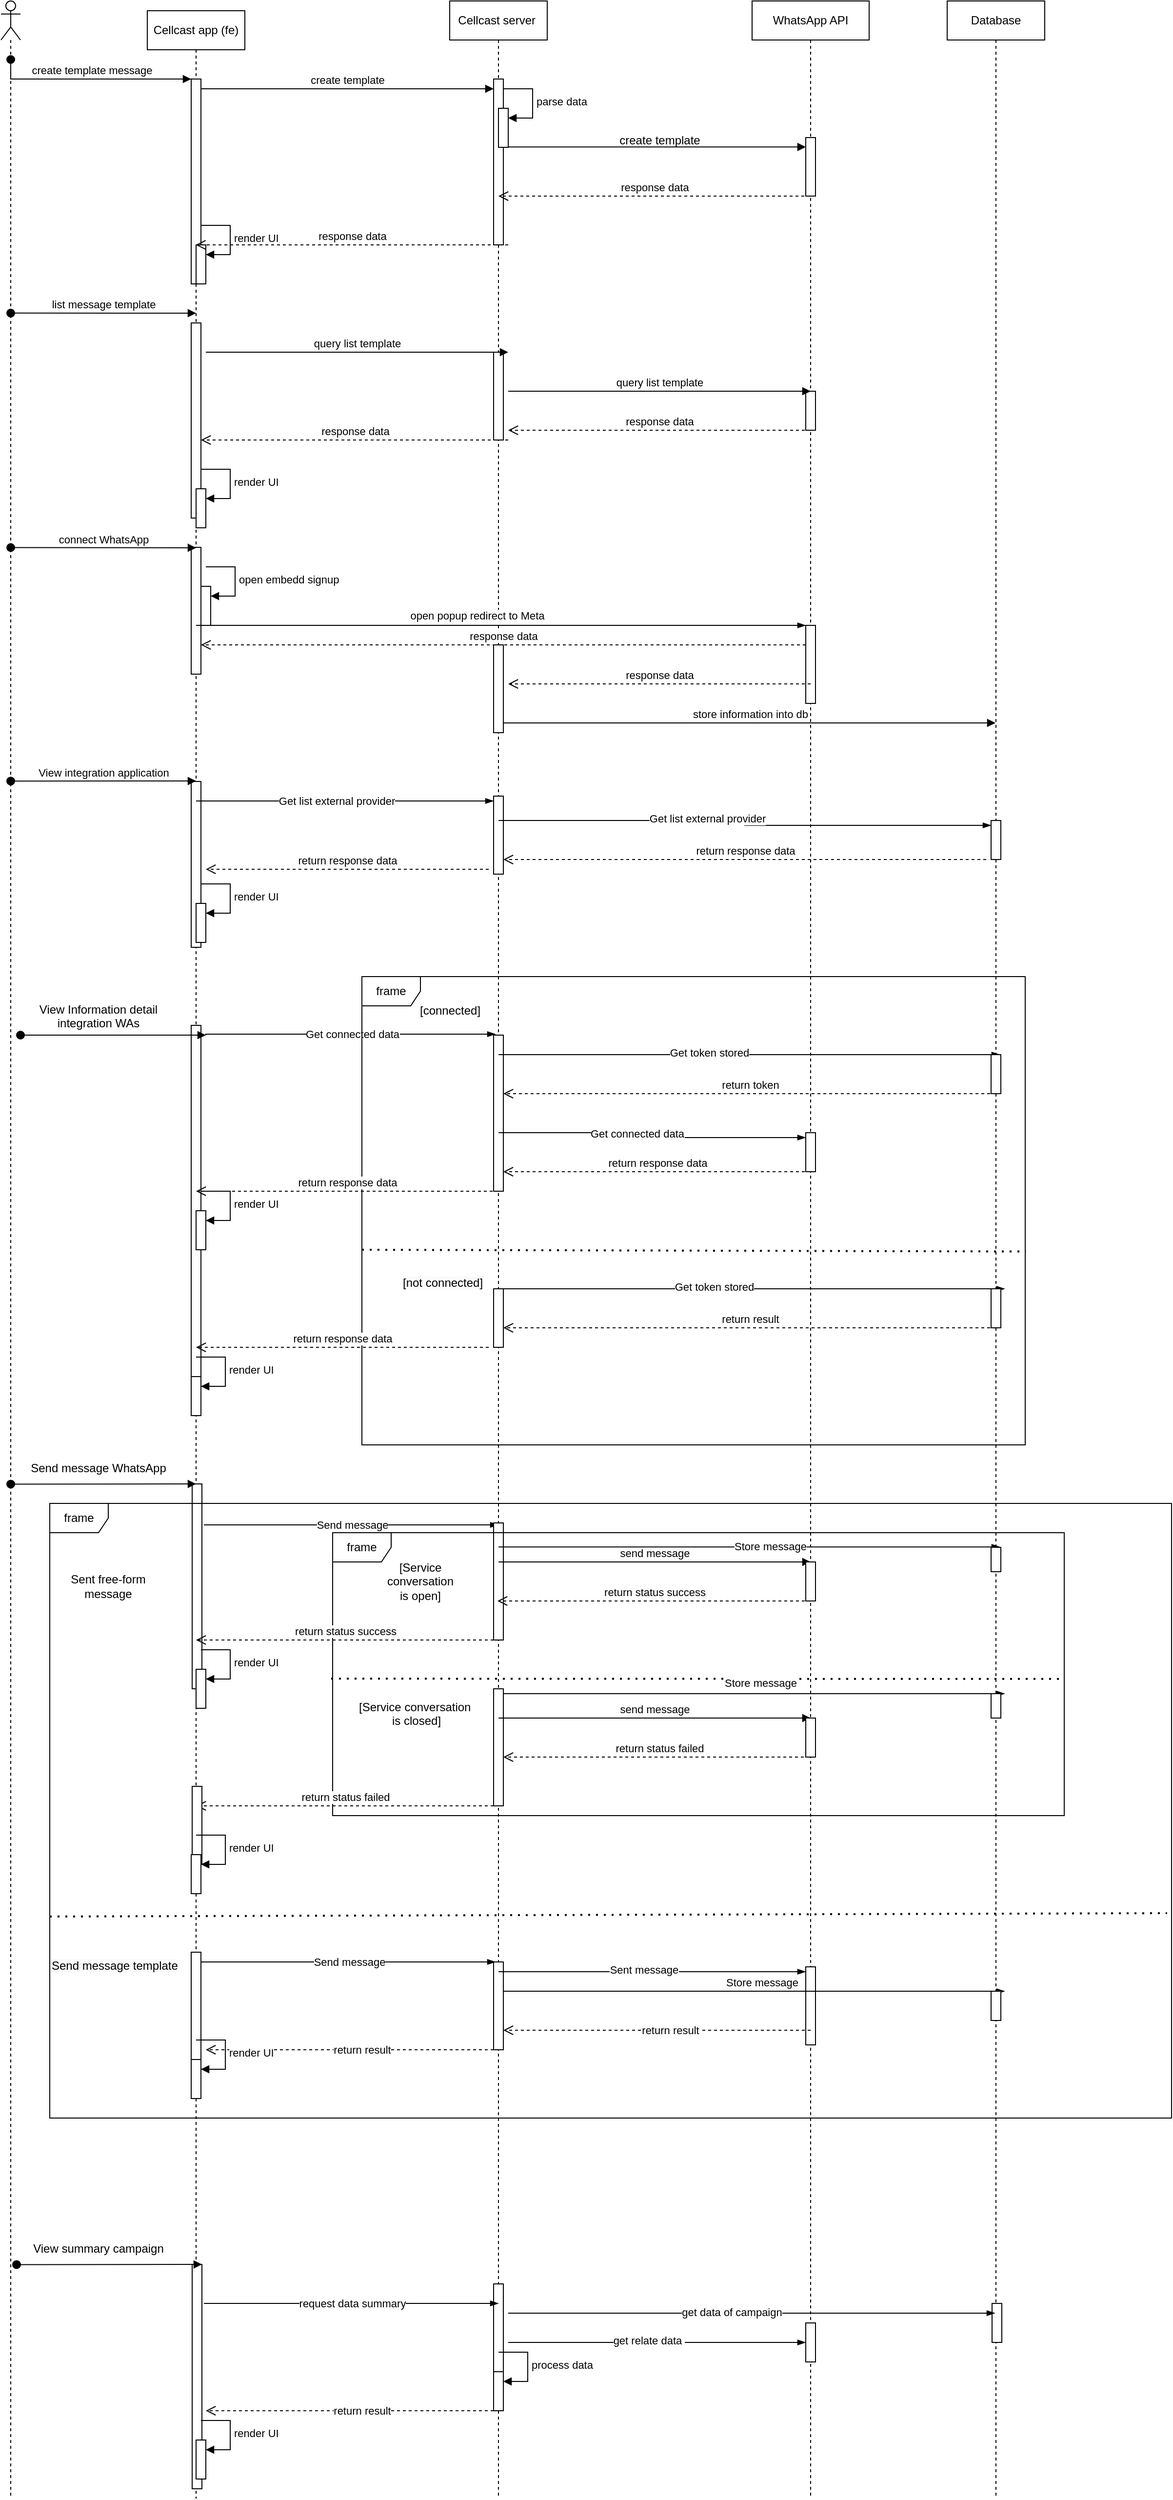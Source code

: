<mxfile version="26.1.1">
  <diagram name="Page-1" id="2YBvvXClWsGukQMizWep">
    <mxGraphModel dx="3457" dy="1433" grid="1" gridSize="10" guides="1" tooltips="1" connect="1" arrows="1" fold="1" page="1" pageScale="1" pageWidth="850" pageHeight="1100" math="0" shadow="0">
      <root>
        <mxCell id="0" />
        <mxCell id="1" parent="0" />
        <mxCell id="aM9ryv3xv72pqoxQDRHE-1" value="Cellcast app (fe)" style="shape=umlLifeline;whiteSpace=wrap;html=1;container=0;dropTarget=0;collapsible=0;recursiveResize=0;outlineConnect=0;portConstraint=eastwest;newEdgeStyle={&quot;curved&quot;:0,&quot;rounded&quot;:0};points=[[0,0,0,0,5],[0,1,0,0,-5],[1,0,0,0,5],[1,1,0,0,-5]];perimeter=rectanglePerimeter;targetShapes=umlLifeline;participant=label;" parent="1" vertex="1">
          <mxGeometry x="-100" y="50" width="100" height="2550" as="geometry" />
        </mxCell>
        <mxCell id="aM9ryv3xv72pqoxQDRHE-2" value="" style="html=1;points=[];perimeter=orthogonalPerimeter;outlineConnect=0;targetShapes=umlLifeline;portConstraint=eastwest;newEdgeStyle={&quot;edgeStyle&quot;:&quot;elbowEdgeStyle&quot;,&quot;elbow&quot;:&quot;vertical&quot;,&quot;curved&quot;:0,&quot;rounded&quot;:0};" parent="aM9ryv3xv72pqoxQDRHE-1" vertex="1">
          <mxGeometry x="45" y="70" width="10" height="210" as="geometry" />
        </mxCell>
        <mxCell id="-oHqo2pu-d8JH4vPHe19-22" value="" style="html=1;points=[[0,0,0,0,5],[0,1,0,0,-5],[1,0,0,0,5],[1,1,0,0,-5]];perimeter=orthogonalPerimeter;outlineConnect=0;targetShapes=umlLifeline;portConstraint=eastwest;newEdgeStyle={&quot;curved&quot;:0,&quot;rounded&quot;:0};" vertex="1" parent="aM9ryv3xv72pqoxQDRHE-1">
          <mxGeometry x="45" y="320" width="10" height="200" as="geometry" />
        </mxCell>
        <mxCell id="-oHqo2pu-d8JH4vPHe19-31" value="" style="html=1;points=[[0,0,0,0,5],[0,1,0,0,-5],[1,0,0,0,5],[1,1,0,0,-5]];perimeter=orthogonalPerimeter;outlineConnect=0;targetShapes=umlLifeline;portConstraint=eastwest;newEdgeStyle={&quot;curved&quot;:0,&quot;rounded&quot;:0};" vertex="1" parent="aM9ryv3xv72pqoxQDRHE-1">
          <mxGeometry x="50" y="490" width="10" height="40" as="geometry" />
        </mxCell>
        <mxCell id="-oHqo2pu-d8JH4vPHe19-32" value="render UI" style="html=1;align=left;spacingLeft=2;endArrow=block;rounded=0;edgeStyle=orthogonalEdgeStyle;curved=0;rounded=0;" edge="1" target="-oHqo2pu-d8JH4vPHe19-31" parent="aM9ryv3xv72pqoxQDRHE-1">
          <mxGeometry relative="1" as="geometry">
            <mxPoint x="55" y="470" as="sourcePoint" />
            <Array as="points">
              <mxPoint x="85" y="500" />
            </Array>
          </mxGeometry>
        </mxCell>
        <mxCell id="-oHqo2pu-d8JH4vPHe19-43" value="" style="html=1;points=[[0,0,0,0,5],[0,1,0,0,-5],[1,0,0,0,5],[1,1,0,0,-5]];perimeter=orthogonalPerimeter;outlineConnect=0;targetShapes=umlLifeline;portConstraint=eastwest;newEdgeStyle={&quot;curved&quot;:0,&quot;rounded&quot;:0};" vertex="1" parent="aM9ryv3xv72pqoxQDRHE-1">
          <mxGeometry x="45" y="550" width="10" height="130" as="geometry" />
        </mxCell>
        <mxCell id="-oHqo2pu-d8JH4vPHe19-44" value="" style="html=1;points=[[0,0,0,0,5],[0,1,0,0,-5],[1,0,0,0,5],[1,1,0,0,-5]];perimeter=orthogonalPerimeter;outlineConnect=0;targetShapes=umlLifeline;portConstraint=eastwest;newEdgeStyle={&quot;curved&quot;:0,&quot;rounded&quot;:0};" vertex="1" parent="aM9ryv3xv72pqoxQDRHE-1">
          <mxGeometry x="55" y="590" width="10" height="40" as="geometry" />
        </mxCell>
        <mxCell id="-oHqo2pu-d8JH4vPHe19-45" value="open embedd signup" style="html=1;align=left;spacingLeft=2;endArrow=block;rounded=0;edgeStyle=orthogonalEdgeStyle;curved=0;rounded=0;" edge="1" target="-oHqo2pu-d8JH4vPHe19-44" parent="aM9ryv3xv72pqoxQDRHE-1">
          <mxGeometry relative="1" as="geometry">
            <mxPoint x="60" y="570" as="sourcePoint" />
            <Array as="points">
              <mxPoint x="90" y="600" />
            </Array>
          </mxGeometry>
        </mxCell>
        <mxCell id="-oHqo2pu-d8JH4vPHe19-68" value="" style="html=1;points=[[0,0,0,0,5],[0,1,0,0,-5],[1,0,0,0,5],[1,1,0,0,-5]];perimeter=orthogonalPerimeter;outlineConnect=0;targetShapes=umlLifeline;portConstraint=eastwest;newEdgeStyle={&quot;curved&quot;:0,&quot;rounded&quot;:0};" vertex="1" parent="aM9ryv3xv72pqoxQDRHE-1">
          <mxGeometry x="50" y="240" width="10" height="40" as="geometry" />
        </mxCell>
        <mxCell id="-oHqo2pu-d8JH4vPHe19-69" value="render UI" style="html=1;align=left;spacingLeft=2;endArrow=block;rounded=0;edgeStyle=orthogonalEdgeStyle;curved=0;rounded=0;" edge="1" target="-oHqo2pu-d8JH4vPHe19-68" parent="aM9ryv3xv72pqoxQDRHE-1">
          <mxGeometry relative="1" as="geometry">
            <mxPoint x="55" y="220" as="sourcePoint" />
            <Array as="points">
              <mxPoint x="85" y="250" />
            </Array>
          </mxGeometry>
        </mxCell>
        <mxCell id="-oHqo2pu-d8JH4vPHe19-72" value="" style="html=1;points=[[0,0,0,0,5],[0,1,0,0,-5],[1,0,0,0,5],[1,1,0,0,-5]];perimeter=orthogonalPerimeter;outlineConnect=0;targetShapes=umlLifeline;portConstraint=eastwest;newEdgeStyle={&quot;curved&quot;:0,&quot;rounded&quot;:0};" vertex="1" parent="aM9ryv3xv72pqoxQDRHE-1">
          <mxGeometry x="45" y="790" width="10" height="170" as="geometry" />
        </mxCell>
        <mxCell id="-oHqo2pu-d8JH4vPHe19-81" value="" style="html=1;points=[[0,0,0,0,5],[0,1,0,0,-5],[1,0,0,0,5],[1,1,0,0,-5]];perimeter=orthogonalPerimeter;outlineConnect=0;targetShapes=umlLifeline;portConstraint=eastwest;newEdgeStyle={&quot;curved&quot;:0,&quot;rounded&quot;:0};" vertex="1" parent="aM9ryv3xv72pqoxQDRHE-1">
          <mxGeometry x="50" y="915" width="10" height="40" as="geometry" />
        </mxCell>
        <mxCell id="-oHqo2pu-d8JH4vPHe19-82" value="render UI" style="html=1;align=left;spacingLeft=2;endArrow=block;rounded=0;edgeStyle=orthogonalEdgeStyle;curved=0;rounded=0;" edge="1" target="-oHqo2pu-d8JH4vPHe19-81" parent="aM9ryv3xv72pqoxQDRHE-1">
          <mxGeometry relative="1" as="geometry">
            <mxPoint x="55" y="895" as="sourcePoint" />
            <Array as="points">
              <mxPoint x="85" y="925" />
            </Array>
          </mxGeometry>
        </mxCell>
        <mxCell id="-oHqo2pu-d8JH4vPHe19-85" value="" style="html=1;points=[[0,0,0,0,5],[0,1,0,0,-5],[1,0,0,0,5],[1,1,0,0,-5]];perimeter=orthogonalPerimeter;outlineConnect=0;targetShapes=umlLifeline;portConstraint=eastwest;newEdgeStyle={&quot;curved&quot;:0,&quot;rounded&quot;:0};" vertex="1" parent="aM9ryv3xv72pqoxQDRHE-1">
          <mxGeometry x="45" y="1040" width="10" height="390" as="geometry" />
        </mxCell>
        <mxCell id="-oHqo2pu-d8JH4vPHe19-117" value="" style="html=1;points=[[0,0,0,0,5],[0,1,0,0,-5],[1,0,0,0,5],[1,1,0,0,-5]];perimeter=orthogonalPerimeter;outlineConnect=0;targetShapes=umlLifeline;portConstraint=eastwest;newEdgeStyle={&quot;curved&quot;:0,&quot;rounded&quot;:0};" vertex="1" parent="aM9ryv3xv72pqoxQDRHE-1">
          <mxGeometry x="45" y="1400" width="10" height="40" as="geometry" />
        </mxCell>
        <mxCell id="-oHqo2pu-d8JH4vPHe19-118" value="render UI" style="html=1;align=left;spacingLeft=2;endArrow=block;rounded=0;edgeStyle=orthogonalEdgeStyle;curved=0;rounded=0;" edge="1" target="-oHqo2pu-d8JH4vPHe19-117" parent="aM9ryv3xv72pqoxQDRHE-1">
          <mxGeometry relative="1" as="geometry">
            <mxPoint x="50" y="1380" as="sourcePoint" />
            <Array as="points">
              <mxPoint x="80" y="1410" />
            </Array>
          </mxGeometry>
        </mxCell>
        <mxCell id="-oHqo2pu-d8JH4vPHe19-122" value="" style="html=1;points=[[0,0,0,0,5],[0,1,0,0,-5],[1,0,0,0,5],[1,1,0,0,-5]];perimeter=orthogonalPerimeter;outlineConnect=0;targetShapes=umlLifeline;portConstraint=eastwest;newEdgeStyle={&quot;curved&quot;:0,&quot;rounded&quot;:0};" vertex="1" parent="aM9ryv3xv72pqoxQDRHE-1">
          <mxGeometry x="46" y="1510" width="10" height="210" as="geometry" />
        </mxCell>
        <mxCell id="-oHqo2pu-d8JH4vPHe19-331" value="" style="html=1;points=[[0,0,0,0,5],[0,1,0,0,-5],[1,0,0,0,5],[1,1,0,0,-5]];perimeter=orthogonalPerimeter;outlineConnect=0;targetShapes=umlLifeline;portConstraint=eastwest;newEdgeStyle={&quot;curved&quot;:0,&quot;rounded&quot;:0};" vertex="1" parent="aM9ryv3xv72pqoxQDRHE-1">
          <mxGeometry x="46" y="2310" width="10" height="230" as="geometry" />
        </mxCell>
        <mxCell id="-oHqo2pu-d8JH4vPHe19-349" value="" style="html=1;points=[[0,0,0,0,5],[0,1,0,0,-5],[1,0,0,0,5],[1,1,0,0,-5]];perimeter=orthogonalPerimeter;outlineConnect=0;targetShapes=umlLifeline;portConstraint=eastwest;newEdgeStyle={&quot;curved&quot;:0,&quot;rounded&quot;:0};" vertex="1" parent="aM9ryv3xv72pqoxQDRHE-1">
          <mxGeometry x="50" y="2490" width="10" height="40" as="geometry" />
        </mxCell>
        <mxCell id="-oHqo2pu-d8JH4vPHe19-350" value="render UI" style="html=1;align=left;spacingLeft=2;endArrow=block;rounded=0;edgeStyle=orthogonalEdgeStyle;curved=0;rounded=0;" edge="1" target="-oHqo2pu-d8JH4vPHe19-349" parent="aM9ryv3xv72pqoxQDRHE-1">
          <mxGeometry relative="1" as="geometry">
            <mxPoint x="55" y="2470" as="sourcePoint" />
            <Array as="points">
              <mxPoint x="85" y="2500" />
            </Array>
          </mxGeometry>
        </mxCell>
        <mxCell id="aM9ryv3xv72pqoxQDRHE-5" value="Cellcast server&amp;nbsp;" style="shape=umlLifeline;perimeter=lifelinePerimeter;whiteSpace=wrap;html=1;container=0;dropTarget=0;collapsible=0;recursiveResize=0;outlineConnect=0;portConstraint=eastwest;newEdgeStyle={&quot;edgeStyle&quot;:&quot;elbowEdgeStyle&quot;,&quot;elbow&quot;:&quot;vertical&quot;,&quot;curved&quot;:0,&quot;rounded&quot;:0};" parent="1" vertex="1">
          <mxGeometry x="210" y="40" width="100" height="2560" as="geometry" />
        </mxCell>
        <mxCell id="aM9ryv3xv72pqoxQDRHE-6" value="" style="html=1;points=[];perimeter=orthogonalPerimeter;outlineConnect=0;targetShapes=umlLifeline;portConstraint=eastwest;newEdgeStyle={&quot;edgeStyle&quot;:&quot;elbowEdgeStyle&quot;,&quot;elbow&quot;:&quot;vertical&quot;,&quot;curved&quot;:0,&quot;rounded&quot;:0};" parent="aM9ryv3xv72pqoxQDRHE-5" vertex="1">
          <mxGeometry x="45" y="80" width="10" height="170" as="geometry" />
        </mxCell>
        <mxCell id="-oHqo2pu-d8JH4vPHe19-3" value="" style="html=1;points=[[0,0,0,0,5],[0,1,0,0,-5],[1,0,0,0,5],[1,1,0,0,-5]];perimeter=orthogonalPerimeter;outlineConnect=0;targetShapes=umlLifeline;portConstraint=eastwest;newEdgeStyle={&quot;curved&quot;:0,&quot;rounded&quot;:0};" vertex="1" parent="aM9ryv3xv72pqoxQDRHE-5">
          <mxGeometry x="50" y="110" width="10" height="40" as="geometry" />
        </mxCell>
        <mxCell id="-oHqo2pu-d8JH4vPHe19-4" value="parse data" style="html=1;align=left;spacingLeft=2;endArrow=block;rounded=0;edgeStyle=orthogonalEdgeStyle;curved=0;rounded=0;" edge="1" target="-oHqo2pu-d8JH4vPHe19-3" parent="aM9ryv3xv72pqoxQDRHE-5">
          <mxGeometry relative="1" as="geometry">
            <mxPoint x="55" y="90" as="sourcePoint" />
            <Array as="points">
              <mxPoint x="85" y="120" />
            </Array>
          </mxGeometry>
        </mxCell>
        <mxCell id="-oHqo2pu-d8JH4vPHe19-24" value="" style="html=1;points=[[0,0,0,0,5],[0,1,0,0,-5],[1,0,0,0,5],[1,1,0,0,-5]];perimeter=orthogonalPerimeter;outlineConnect=0;targetShapes=umlLifeline;portConstraint=eastwest;newEdgeStyle={&quot;curved&quot;:0,&quot;rounded&quot;:0};" vertex="1" parent="aM9ryv3xv72pqoxQDRHE-5">
          <mxGeometry x="45" y="360" width="10" height="90" as="geometry" />
        </mxCell>
        <mxCell id="-oHqo2pu-d8JH4vPHe19-49" value="" style="html=1;points=[[0,0,0,0,5],[0,1,0,0,-5],[1,0,0,0,5],[1,1,0,0,-5]];perimeter=orthogonalPerimeter;outlineConnect=0;targetShapes=umlLifeline;portConstraint=eastwest;newEdgeStyle={&quot;curved&quot;:0,&quot;rounded&quot;:0};" vertex="1" parent="aM9ryv3xv72pqoxQDRHE-5">
          <mxGeometry x="45" y="660" width="10" height="90" as="geometry" />
        </mxCell>
        <mxCell id="-oHqo2pu-d8JH4vPHe19-73" value="" style="html=1;points=[[0,0,0,0,5],[0,1,0,0,-5],[1,0,0,0,5],[1,1,0,0,-5]];perimeter=orthogonalPerimeter;outlineConnect=0;targetShapes=umlLifeline;portConstraint=eastwest;newEdgeStyle={&quot;curved&quot;:0,&quot;rounded&quot;:0};" vertex="1" parent="aM9ryv3xv72pqoxQDRHE-5">
          <mxGeometry x="45" y="815" width="10" height="80" as="geometry" />
        </mxCell>
        <mxCell id="-oHqo2pu-d8JH4vPHe19-87" value="" style="html=1;points=[[0,0,0,0,5],[0,1,0,0,-5],[1,0,0,0,5],[1,1,0,0,-5]];perimeter=orthogonalPerimeter;outlineConnect=0;targetShapes=umlLifeline;portConstraint=eastwest;newEdgeStyle={&quot;curved&quot;:0,&quot;rounded&quot;:0};" vertex="1" parent="aM9ryv3xv72pqoxQDRHE-5">
          <mxGeometry x="45" y="1060" width="10" height="160" as="geometry" />
        </mxCell>
        <mxCell id="-oHqo2pu-d8JH4vPHe19-333" value="" style="html=1;points=[[0,0,0,0,5],[0,1,0,0,-5],[1,0,0,0,5],[1,1,0,0,-5]];perimeter=orthogonalPerimeter;outlineConnect=0;targetShapes=umlLifeline;portConstraint=eastwest;newEdgeStyle={&quot;curved&quot;:0,&quot;rounded&quot;:0};" vertex="1" parent="aM9ryv3xv72pqoxQDRHE-5">
          <mxGeometry x="45" y="2340" width="10" height="120" as="geometry" />
        </mxCell>
        <mxCell id="-oHqo2pu-d8JH4vPHe19-344" value="" style="html=1;points=[[0,0,0,0,5],[0,1,0,0,-5],[1,0,0,0,5],[1,1,0,0,-5]];perimeter=orthogonalPerimeter;outlineConnect=0;targetShapes=umlLifeline;portConstraint=eastwest;newEdgeStyle={&quot;curved&quot;:0,&quot;rounded&quot;:0};" vertex="1" parent="aM9ryv3xv72pqoxQDRHE-5">
          <mxGeometry x="45" y="2430" width="10" height="40" as="geometry" />
        </mxCell>
        <mxCell id="-oHqo2pu-d8JH4vPHe19-345" value="process data" style="html=1;align=left;spacingLeft=2;endArrow=block;rounded=0;edgeStyle=orthogonalEdgeStyle;curved=0;rounded=0;" edge="1" target="-oHqo2pu-d8JH4vPHe19-344" parent="aM9ryv3xv72pqoxQDRHE-5">
          <mxGeometry relative="1" as="geometry">
            <mxPoint x="50" y="2410" as="sourcePoint" />
            <Array as="points">
              <mxPoint x="80" y="2440" />
            </Array>
          </mxGeometry>
        </mxCell>
        <mxCell id="aM9ryv3xv72pqoxQDRHE-7" value="create template" style="html=1;verticalAlign=bottom;endArrow=block;edgeStyle=elbowEdgeStyle;elbow=vertical;curved=0;rounded=0;" parent="1" source="aM9ryv3xv72pqoxQDRHE-2" target="aM9ryv3xv72pqoxQDRHE-6" edge="1">
          <mxGeometry relative="1" as="geometry">
            <mxPoint x="195" y="130" as="sourcePoint" />
            <Array as="points">
              <mxPoint x="210" y="130" />
              <mxPoint x="180" y="120" />
            </Array>
          </mxGeometry>
        </mxCell>
        <mxCell id="aM9ryv3xv72pqoxQDRHE-3" value="create template message" style="html=1;verticalAlign=bottom;startArrow=oval;endArrow=block;startSize=8;edgeStyle=elbowEdgeStyle;elbow=vertical;curved=0;rounded=0;exitX=1;exitY=1;exitDx=0;exitDy=0;exitPerimeter=0;" parent="1" target="aM9ryv3xv72pqoxQDRHE-2" edge="1">
          <mxGeometry relative="1" as="geometry">
            <mxPoint x="-240" y="100" as="sourcePoint" />
            <mxPoint x="-90" y="100.2" as="targetPoint" />
            <Array as="points">
              <mxPoint x="-180" y="120" />
            </Array>
          </mxGeometry>
        </mxCell>
        <mxCell id="-oHqo2pu-d8JH4vPHe19-5" value="" style="html=1;verticalAlign=bottom;endArrow=block;edgeStyle=elbowEdgeStyle;elbow=vertical;curved=0;rounded=0;" edge="1" parent="1" target="-oHqo2pu-d8JH4vPHe19-7">
          <mxGeometry x="-0.001" relative="1" as="geometry">
            <mxPoint x="270" y="189.66" as="sourcePoint" />
            <Array as="points">
              <mxPoint x="495" y="189.66" />
            </Array>
            <mxPoint x="580" y="189.66" as="targetPoint" />
            <mxPoint as="offset" />
          </mxGeometry>
        </mxCell>
        <mxCell id="-oHqo2pu-d8JH4vPHe19-6" value="WhatsApp API" style="shape=umlLifeline;perimeter=lifelinePerimeter;whiteSpace=wrap;html=1;container=0;dropTarget=0;collapsible=0;recursiveResize=0;outlineConnect=0;portConstraint=eastwest;newEdgeStyle={&quot;edgeStyle&quot;:&quot;elbowEdgeStyle&quot;,&quot;elbow&quot;:&quot;vertical&quot;,&quot;curved&quot;:0,&quot;rounded&quot;:0};" vertex="1" parent="1">
          <mxGeometry x="520" y="40" width="120" height="2560" as="geometry" />
        </mxCell>
        <mxCell id="-oHqo2pu-d8JH4vPHe19-7" value="" style="html=1;points=[];perimeter=orthogonalPerimeter;outlineConnect=0;targetShapes=umlLifeline;portConstraint=eastwest;newEdgeStyle={&quot;edgeStyle&quot;:&quot;elbowEdgeStyle&quot;,&quot;elbow&quot;:&quot;vertical&quot;,&quot;curved&quot;:0,&quot;rounded&quot;:0};" vertex="1" parent="-oHqo2pu-d8JH4vPHe19-6">
          <mxGeometry x="55" y="140" width="10" height="60" as="geometry" />
        </mxCell>
        <mxCell id="-oHqo2pu-d8JH4vPHe19-26" value="" style="html=1;points=[];perimeter=orthogonalPerimeter;outlineConnect=0;targetShapes=umlLifeline;portConstraint=eastwest;newEdgeStyle={&quot;edgeStyle&quot;:&quot;elbowEdgeStyle&quot;,&quot;elbow&quot;:&quot;vertical&quot;,&quot;curved&quot;:0,&quot;rounded&quot;:0};" vertex="1" parent="-oHqo2pu-d8JH4vPHe19-6">
          <mxGeometry x="55" y="400" width="10" height="40" as="geometry" />
        </mxCell>
        <mxCell id="-oHqo2pu-d8JH4vPHe19-47" value="" style="html=1;points=[[0,0,0,0,5],[0,1,0,0,-5],[1,0,0,0,5],[1,1,0,0,-5]];perimeter=orthogonalPerimeter;outlineConnect=0;targetShapes=umlLifeline;portConstraint=eastwest;newEdgeStyle={&quot;curved&quot;:0,&quot;rounded&quot;:0};" vertex="1" parent="-oHqo2pu-d8JH4vPHe19-6">
          <mxGeometry x="55" y="640" width="10" height="80" as="geometry" />
        </mxCell>
        <mxCell id="-oHqo2pu-d8JH4vPHe19-338" value="" style="html=1;points=[[0,0,0,0,5],[0,1,0,0,-5],[1,0,0,0,5],[1,1,0,0,-5]];perimeter=orthogonalPerimeter;outlineConnect=0;targetShapes=umlLifeline;portConstraint=eastwest;newEdgeStyle={&quot;curved&quot;:0,&quot;rounded&quot;:0};" vertex="1" parent="-oHqo2pu-d8JH4vPHe19-6">
          <mxGeometry x="55" y="2380" width="10" height="40" as="geometry" />
        </mxCell>
        <mxCell id="-oHqo2pu-d8JH4vPHe19-16" value="response data" style="html=1;verticalAlign=bottom;endArrow=open;dashed=1;endSize=8;edgeStyle=elbowEdgeStyle;elbow=vertical;curved=0;rounded=0;" edge="1" parent="1" source="-oHqo2pu-d8JH4vPHe19-6" target="aM9ryv3xv72pqoxQDRHE-5">
          <mxGeometry relative="1" as="geometry">
            <mxPoint x="340" y="240" as="targetPoint" />
            <Array as="points">
              <mxPoint x="495" y="240" />
            </Array>
            <mxPoint x="560" y="240" as="sourcePoint" />
          </mxGeometry>
        </mxCell>
        <mxCell id="-oHqo2pu-d8JH4vPHe19-17" value="create template" style="text;html=1;align=center;verticalAlign=middle;resizable=0;points=[];autosize=1;strokeColor=none;fillColor=none;" vertex="1" parent="1">
          <mxGeometry x="370" y="168" width="110" height="30" as="geometry" />
        </mxCell>
        <mxCell id="-oHqo2pu-d8JH4vPHe19-18" value="response data" style="html=1;verticalAlign=bottom;endArrow=open;dashed=1;endSize=8;edgeStyle=elbowEdgeStyle;elbow=vertical;curved=0;rounded=0;" edge="1" parent="1">
          <mxGeometry x="-0.001" relative="1" as="geometry">
            <mxPoint x="-50.333" y="290.0" as="targetPoint" />
            <Array as="points">
              <mxPoint x="205" y="290" />
            </Array>
            <mxPoint x="270" y="290" as="sourcePoint" />
            <mxPoint as="offset" />
          </mxGeometry>
        </mxCell>
        <mxCell id="-oHqo2pu-d8JH4vPHe19-19" value="" style="shape=umlLifeline;perimeter=lifelinePerimeter;whiteSpace=wrap;html=1;container=1;dropTarget=0;collapsible=0;recursiveResize=0;outlineConnect=0;portConstraint=eastwest;newEdgeStyle={&quot;curved&quot;:0,&quot;rounded&quot;:0};participant=umlActor;" vertex="1" parent="1">
          <mxGeometry x="-250" y="40" width="20" height="2560" as="geometry" />
        </mxCell>
        <mxCell id="-oHqo2pu-d8JH4vPHe19-21" value="list message template" style="html=1;verticalAlign=bottom;startArrow=oval;endArrow=block;startSize=8;edgeStyle=elbowEdgeStyle;elbow=vertical;curved=0;rounded=0;exitX=1;exitY=1;exitDx=0;exitDy=0;exitPerimeter=0;" edge="1" parent="1">
          <mxGeometry x="-0.003" relative="1" as="geometry">
            <mxPoint x="-240" y="359.92" as="sourcePoint" />
            <mxPoint x="-50" y="359.92" as="targetPoint" />
            <mxPoint as="offset" />
          </mxGeometry>
        </mxCell>
        <mxCell id="-oHqo2pu-d8JH4vPHe19-23" value="query list template" style="html=1;verticalAlign=bottom;endArrow=block;edgeStyle=elbowEdgeStyle;elbow=vertical;curved=0;rounded=0;" edge="1" parent="1">
          <mxGeometry relative="1" as="geometry">
            <mxPoint x="-40" y="400" as="sourcePoint" />
            <Array as="points">
              <mxPoint x="185" y="400" />
            </Array>
            <mxPoint x="270" y="400" as="targetPoint" />
          </mxGeometry>
        </mxCell>
        <mxCell id="-oHqo2pu-d8JH4vPHe19-27" value="response data" style="html=1;verticalAlign=bottom;endArrow=open;dashed=1;endSize=8;edgeStyle=elbowEdgeStyle;elbow=vertical;curved=0;rounded=0;" edge="1" parent="1">
          <mxGeometry relative="1" as="geometry">
            <mxPoint x="270" y="480" as="targetPoint" />
            <Array as="points">
              <mxPoint x="495" y="480" />
            </Array>
            <mxPoint x="580" y="480" as="sourcePoint" />
          </mxGeometry>
        </mxCell>
        <mxCell id="-oHqo2pu-d8JH4vPHe19-29" value="response data" style="html=1;verticalAlign=bottom;endArrow=open;dashed=1;endSize=8;edgeStyle=elbowEdgeStyle;elbow=vertical;curved=0;rounded=0;" edge="1" parent="1" target="-oHqo2pu-d8JH4vPHe19-22">
          <mxGeometry relative="1" as="geometry">
            <mxPoint x="-40" y="490" as="targetPoint" />
            <Array as="points">
              <mxPoint x="185" y="490" />
            </Array>
            <mxPoint x="270" y="490" as="sourcePoint" />
          </mxGeometry>
        </mxCell>
        <mxCell id="-oHqo2pu-d8JH4vPHe19-41" value="query list template" style="html=1;verticalAlign=bottom;endArrow=block;edgeStyle=elbowEdgeStyle;elbow=vertical;curved=0;rounded=0;" edge="1" parent="1">
          <mxGeometry relative="1" as="geometry">
            <mxPoint x="270" y="440" as="sourcePoint" />
            <Array as="points">
              <mxPoint x="495" y="440" />
            </Array>
            <mxPoint x="580" y="440" as="targetPoint" />
          </mxGeometry>
        </mxCell>
        <mxCell id="-oHqo2pu-d8JH4vPHe19-42" value="connect WhatsApp" style="html=1;verticalAlign=bottom;startArrow=oval;endArrow=block;startSize=8;edgeStyle=elbowEdgeStyle;elbow=vertical;curved=0;rounded=0;exitX=1;exitY=1;exitDx=0;exitDy=0;exitPerimeter=0;" edge="1" parent="1">
          <mxGeometry x="-0.003" relative="1" as="geometry">
            <mxPoint x="-240" y="600.25" as="sourcePoint" />
            <mxPoint x="-50" y="600.25" as="targetPoint" />
            <mxPoint as="offset" />
          </mxGeometry>
        </mxCell>
        <mxCell id="-oHqo2pu-d8JH4vPHe19-46" value="" style="edgeStyle=elbowEdgeStyle;fontSize=12;html=1;endArrow=blockThin;endFill=1;rounded=0;" edge="1" parent="1">
          <mxGeometry width="160" relative="1" as="geometry">
            <mxPoint x="-50" y="680" as="sourcePoint" />
            <mxPoint x="575" y="680" as="targetPoint" />
            <Array as="points">
              <mxPoint x="460" y="670" />
            </Array>
          </mxGeometry>
        </mxCell>
        <mxCell id="-oHqo2pu-d8JH4vPHe19-48" value="open popup redirect to Meta" style="edgeLabel;html=1;align=center;verticalAlign=middle;resizable=0;points=[];" vertex="1" connectable="0" parent="-oHqo2pu-d8JH4vPHe19-46">
          <mxGeometry x="-0.28" y="2" relative="1" as="geometry">
            <mxPoint x="63" y="-8" as="offset" />
          </mxGeometry>
        </mxCell>
        <mxCell id="-oHqo2pu-d8JH4vPHe19-50" value="response data" style="html=1;verticalAlign=bottom;endArrow=open;dashed=1;endSize=8;edgeStyle=elbowEdgeStyle;elbow=vertical;curved=0;rounded=0;" edge="1" parent="1" target="-oHqo2pu-d8JH4vPHe19-43">
          <mxGeometry relative="1" as="geometry">
            <mxPoint x="260" y="700" as="targetPoint" />
            <Array as="points">
              <mxPoint x="490" y="700" />
            </Array>
            <mxPoint x="575" y="700" as="sourcePoint" />
          </mxGeometry>
        </mxCell>
        <mxCell id="-oHqo2pu-d8JH4vPHe19-51" value="response data" style="html=1;verticalAlign=bottom;endArrow=open;dashed=1;endSize=8;edgeStyle=elbowEdgeStyle;elbow=vertical;curved=0;rounded=0;" edge="1" parent="1">
          <mxGeometry relative="1" as="geometry">
            <mxPoint x="270" y="740" as="targetPoint" />
            <Array as="points">
              <mxPoint x="495" y="740" />
            </Array>
            <mxPoint x="580" y="740" as="sourcePoint" />
          </mxGeometry>
        </mxCell>
        <mxCell id="-oHqo2pu-d8JH4vPHe19-52" value="Database" style="shape=umlLifeline;perimeter=lifelinePerimeter;whiteSpace=wrap;html=1;container=1;dropTarget=0;collapsible=0;recursiveResize=0;outlineConnect=0;portConstraint=eastwest;newEdgeStyle={&quot;curved&quot;:0,&quot;rounded&quot;:0};" vertex="1" parent="1">
          <mxGeometry x="720" y="40" width="100" height="2560" as="geometry" />
        </mxCell>
        <mxCell id="-oHqo2pu-d8JH4vPHe19-77" value="" style="html=1;points=[[0,0,0,0,5],[0,1,0,0,-5],[1,0,0,0,5],[1,1,0,0,-5]];perimeter=orthogonalPerimeter;outlineConnect=0;targetShapes=umlLifeline;portConstraint=eastwest;newEdgeStyle={&quot;curved&quot;:0,&quot;rounded&quot;:0};" vertex="1" parent="-oHqo2pu-d8JH4vPHe19-52">
          <mxGeometry x="45" y="840" width="10" height="40" as="geometry" />
        </mxCell>
        <mxCell id="-oHqo2pu-d8JH4vPHe19-337" value="" style="html=1;points=[[0,0,0,0,5],[0,1,0,0,-5],[1,0,0,0,5],[1,1,0,0,-5]];perimeter=orthogonalPerimeter;outlineConnect=0;targetShapes=umlLifeline;portConstraint=eastwest;newEdgeStyle={&quot;curved&quot;:0,&quot;rounded&quot;:0};" vertex="1" parent="-oHqo2pu-d8JH4vPHe19-52">
          <mxGeometry x="46" y="2360" width="10" height="40" as="geometry" />
        </mxCell>
        <mxCell id="-oHqo2pu-d8JH4vPHe19-54" value="store information into db" style="html=1;verticalAlign=bottom;endArrow=block;edgeStyle=elbowEdgeStyle;elbow=vertical;curved=0;rounded=0;" edge="1" parent="1" source="-oHqo2pu-d8JH4vPHe19-49" target="-oHqo2pu-d8JH4vPHe19-52">
          <mxGeometry relative="1" as="geometry">
            <mxPoint x="270" y="780" as="sourcePoint" />
            <Array as="points">
              <mxPoint x="495" y="780" />
            </Array>
            <mxPoint x="580" y="780" as="targetPoint" />
          </mxGeometry>
        </mxCell>
        <mxCell id="-oHqo2pu-d8JH4vPHe19-70" value="View integration application" style="html=1;verticalAlign=bottom;startArrow=oval;endArrow=block;startSize=8;edgeStyle=elbowEdgeStyle;elbow=vertical;curved=0;rounded=0;exitX=1;exitY=1;exitDx=0;exitDy=0;exitPerimeter=0;" edge="1" parent="1">
          <mxGeometry x="-0.003" relative="1" as="geometry">
            <mxPoint x="-240" y="839.57" as="sourcePoint" />
            <mxPoint x="-50" y="839.57" as="targetPoint" />
            <mxPoint as="offset" />
          </mxGeometry>
        </mxCell>
        <mxCell id="-oHqo2pu-d8JH4vPHe19-71" value="" style="edgeStyle=elbowEdgeStyle;fontSize=12;html=1;endArrow=blockThin;endFill=1;rounded=0;entryX=0;entryY=0;entryDx=0;entryDy=5;entryPerimeter=0;" edge="1" parent="1" target="-oHqo2pu-d8JH4vPHe19-73">
          <mxGeometry width="160" relative="1" as="geometry">
            <mxPoint x="-50" y="860" as="sourcePoint" />
            <mxPoint x="110" y="860" as="targetPoint" />
          </mxGeometry>
        </mxCell>
        <mxCell id="-oHqo2pu-d8JH4vPHe19-74" value="Get list external provider" style="edgeLabel;html=1;align=center;verticalAlign=middle;resizable=0;points=[];" vertex="1" connectable="0" parent="-oHqo2pu-d8JH4vPHe19-71">
          <mxGeometry x="-0.059" relative="1" as="geometry">
            <mxPoint as="offset" />
          </mxGeometry>
        </mxCell>
        <mxCell id="-oHqo2pu-d8JH4vPHe19-75" value="" style="edgeStyle=elbowEdgeStyle;fontSize=12;html=1;endArrow=blockThin;endFill=1;rounded=0;entryX=0;entryY=0;entryDx=0;entryDy=5;entryPerimeter=0;" edge="1" parent="1" target="-oHqo2pu-d8JH4vPHe19-77">
          <mxGeometry width="160" relative="1" as="geometry">
            <mxPoint x="260" y="880" as="sourcePoint" />
            <mxPoint x="420" y="880" as="targetPoint" />
          </mxGeometry>
        </mxCell>
        <mxCell id="-oHqo2pu-d8JH4vPHe19-76" value="Get list external provider" style="edgeLabel;html=1;align=center;verticalAlign=middle;resizable=0;points=[];" vertex="1" connectable="0" parent="-oHqo2pu-d8JH4vPHe19-75">
          <mxGeometry x="-0.162" y="2" relative="1" as="geometry">
            <mxPoint as="offset" />
          </mxGeometry>
        </mxCell>
        <mxCell id="-oHqo2pu-d8JH4vPHe19-78" value="return response data" style="html=1;verticalAlign=bottom;endArrow=open;dashed=1;endSize=8;curved=0;rounded=0;" edge="1" parent="1" target="-oHqo2pu-d8JH4vPHe19-73">
          <mxGeometry relative="1" as="geometry">
            <mxPoint x="760" y="920" as="sourcePoint" />
            <mxPoint x="680" y="920" as="targetPoint" />
          </mxGeometry>
        </mxCell>
        <mxCell id="-oHqo2pu-d8JH4vPHe19-80" value="return response data" style="html=1;verticalAlign=bottom;endArrow=open;dashed=1;endSize=8;curved=0;rounded=0;" edge="1" parent="1">
          <mxGeometry relative="1" as="geometry">
            <mxPoint x="250" y="930" as="sourcePoint" />
            <mxPoint x="-40" y="930" as="targetPoint" />
          </mxGeometry>
        </mxCell>
        <mxCell id="-oHqo2pu-d8JH4vPHe19-83" value="View Information detail integration WAs" style="text;whiteSpace=wrap;align=center;" vertex="1" parent="1">
          <mxGeometry x="-240" y="1060" width="180" height="30" as="geometry" />
        </mxCell>
        <mxCell id="-oHqo2pu-d8JH4vPHe19-84" value="" style="html=1;verticalAlign=bottom;startArrow=oval;endArrow=block;startSize=8;edgeStyle=elbowEdgeStyle;elbow=vertical;curved=0;rounded=0;exitX=1;exitY=1;exitDx=0;exitDy=0;exitPerimeter=0;" edge="1" parent="1">
          <mxGeometry x="-0.003" relative="1" as="geometry">
            <mxPoint x="-240" y="1560.22" as="sourcePoint" />
            <mxPoint x="-50" y="1560.22" as="targetPoint" />
            <mxPoint as="offset" />
          </mxGeometry>
        </mxCell>
        <mxCell id="-oHqo2pu-d8JH4vPHe19-86" value="" style="edgeStyle=elbowEdgeStyle;fontSize=12;html=1;endArrow=blockThin;endFill=1;rounded=0;entryX=0.2;entryY=-0.012;entryDx=0;entryDy=0;entryPerimeter=0;elbow=vertical;" edge="1" parent="1" target="-oHqo2pu-d8JH4vPHe19-87">
          <mxGeometry width="160" relative="1" as="geometry">
            <mxPoint x="-40" y="1100" as="sourcePoint" />
            <mxPoint x="120" y="1100" as="targetPoint" />
          </mxGeometry>
        </mxCell>
        <mxCell id="-oHqo2pu-d8JH4vPHe19-89" value="Get connected data" style="edgeLabel;html=1;align=center;verticalAlign=middle;resizable=0;points=[];" vertex="1" connectable="0" parent="-oHqo2pu-d8JH4vPHe19-86">
          <mxGeometry x="0.007" relative="1" as="geometry">
            <mxPoint as="offset" />
          </mxGeometry>
        </mxCell>
        <mxCell id="-oHqo2pu-d8JH4vPHe19-90" value="frame" style="shape=umlFrame;whiteSpace=wrap;html=1;pointerEvents=0;" vertex="1" parent="1">
          <mxGeometry x="120" y="1040" width="680" height="480" as="geometry" />
        </mxCell>
        <mxCell id="-oHqo2pu-d8JH4vPHe19-91" value="[connected]" style="text;html=1;align=center;verticalAlign=middle;resizable=0;points=[];autosize=1;strokeColor=none;fillColor=none;" vertex="1" parent="1">
          <mxGeometry x="165" y="1060" width="90" height="30" as="geometry" />
        </mxCell>
        <mxCell id="-oHqo2pu-d8JH4vPHe19-94" value="" style="edgeStyle=elbowEdgeStyle;fontSize=12;html=1;endArrow=blockThin;endFill=1;rounded=0;entryX=0.54;entryY=0.525;entryDx=0;entryDy=0;entryPerimeter=0;" edge="1" parent="1">
          <mxGeometry width="160" relative="1" as="geometry">
            <mxPoint x="260" y="1120" as="sourcePoint" />
            <mxPoint x="774" y="1120" as="targetPoint" />
          </mxGeometry>
        </mxCell>
        <mxCell id="-oHqo2pu-d8JH4vPHe19-95" value="Get token stored" style="edgeLabel;html=1;align=center;verticalAlign=middle;resizable=0;points=[];" vertex="1" connectable="0" parent="-oHqo2pu-d8JH4vPHe19-94">
          <mxGeometry x="-0.162" y="2" relative="1" as="geometry">
            <mxPoint as="offset" />
          </mxGeometry>
        </mxCell>
        <mxCell id="-oHqo2pu-d8JH4vPHe19-96" value="" style="html=1;points=[[0,0,0,0,5],[0,1,0,0,-5],[1,0,0,0,5],[1,1,0,0,-5]];perimeter=orthogonalPerimeter;outlineConnect=0;targetShapes=umlLifeline;portConstraint=eastwest;newEdgeStyle={&quot;curved&quot;:0,&quot;rounded&quot;:0};" vertex="1" parent="1">
          <mxGeometry x="765" y="1120" width="10" height="40" as="geometry" />
        </mxCell>
        <mxCell id="-oHqo2pu-d8JH4vPHe19-97" value="return token" style="html=1;verticalAlign=bottom;endArrow=open;dashed=1;endSize=8;curved=0;rounded=0;" edge="1" parent="1" target="-oHqo2pu-d8JH4vPHe19-87">
          <mxGeometry relative="1" as="geometry">
            <mxPoint x="770" y="1160" as="sourcePoint" />
            <mxPoint x="690" y="1160" as="targetPoint" />
          </mxGeometry>
        </mxCell>
        <mxCell id="-oHqo2pu-d8JH4vPHe19-98" value="" style="edgeStyle=elbowEdgeStyle;fontSize=12;html=1;endArrow=blockThin;endFill=1;rounded=0;entryX=0;entryY=0;entryDx=0;entryDy=5;entryPerimeter=0;" edge="1" parent="1" target="-oHqo2pu-d8JH4vPHe19-100">
          <mxGeometry width="160" relative="1" as="geometry">
            <mxPoint x="260" y="1200" as="sourcePoint" />
            <mxPoint x="420" y="1200" as="targetPoint" />
          </mxGeometry>
        </mxCell>
        <mxCell id="-oHqo2pu-d8JH4vPHe19-99" value="Get connected data" style="edgeLabel;html=1;align=center;verticalAlign=middle;resizable=0;points=[];" vertex="1" connectable="0" parent="-oHqo2pu-d8JH4vPHe19-98">
          <mxGeometry x="-0.112" y="-1" relative="1" as="geometry">
            <mxPoint as="offset" />
          </mxGeometry>
        </mxCell>
        <mxCell id="-oHqo2pu-d8JH4vPHe19-100" value="" style="html=1;points=[[0,0,0,0,5],[0,1,0,0,-5],[1,0,0,0,5],[1,1,0,0,-5]];perimeter=orthogonalPerimeter;outlineConnect=0;targetShapes=umlLifeline;portConstraint=eastwest;newEdgeStyle={&quot;curved&quot;:0,&quot;rounded&quot;:0};" vertex="1" parent="1">
          <mxGeometry x="575" y="1200" width="10" height="40" as="geometry" />
        </mxCell>
        <mxCell id="-oHqo2pu-d8JH4vPHe19-101" value="return response data" style="html=1;verticalAlign=bottom;endArrow=open;dashed=1;endSize=8;curved=0;rounded=0;" edge="1" parent="1" target="-oHqo2pu-d8JH4vPHe19-87">
          <mxGeometry relative="1" as="geometry">
            <mxPoint x="580" y="1240" as="sourcePoint" />
            <mxPoint x="500" y="1240" as="targetPoint" />
          </mxGeometry>
        </mxCell>
        <mxCell id="-oHqo2pu-d8JH4vPHe19-102" value="return response data" style="html=1;verticalAlign=bottom;endArrow=open;dashed=1;endSize=8;curved=0;rounded=0;" edge="1" parent="1">
          <mxGeometry relative="1" as="geometry">
            <mxPoint x="260" y="1260" as="sourcePoint" />
            <mxPoint x="-50" y="1260" as="targetPoint" />
          </mxGeometry>
        </mxCell>
        <mxCell id="-oHqo2pu-d8JH4vPHe19-103" value="" style="html=1;points=[[0,0,0,0,5],[0,1,0,0,-5],[1,0,0,0,5],[1,1,0,0,-5]];perimeter=orthogonalPerimeter;outlineConnect=0;targetShapes=umlLifeline;portConstraint=eastwest;newEdgeStyle={&quot;curved&quot;:0,&quot;rounded&quot;:0};" vertex="1" parent="1">
          <mxGeometry x="-50" y="1280" width="10" height="40" as="geometry" />
        </mxCell>
        <mxCell id="-oHqo2pu-d8JH4vPHe19-104" value="render UI" style="html=1;align=left;spacingLeft=2;endArrow=block;rounded=0;edgeStyle=orthogonalEdgeStyle;curved=0;rounded=0;" edge="1" target="-oHqo2pu-d8JH4vPHe19-103" parent="1">
          <mxGeometry relative="1" as="geometry">
            <mxPoint x="-45" y="1260" as="sourcePoint" />
            <Array as="points">
              <mxPoint x="-15" y="1290" />
            </Array>
          </mxGeometry>
        </mxCell>
        <mxCell id="-oHqo2pu-d8JH4vPHe19-105" value="&lt;span style=&quot;color: rgb(0, 0, 0); font-family: Helvetica; font-size: 12px; font-style: normal; font-variant-ligatures: normal; font-variant-caps: normal; font-weight: 400; letter-spacing: normal; orphans: 2; text-align: center; text-indent: 0px; text-transform: none; widows: 2; word-spacing: 0px; -webkit-text-stroke-width: 0px; white-space: nowrap; background-color: rgb(251, 251, 251); text-decoration-thickness: initial; text-decoration-style: initial; text-decoration-color: initial; float: none; display: inline !important;&quot;&gt;[not connected]&lt;/span&gt;" style="text;whiteSpace=wrap;html=1;" vertex="1" parent="1">
          <mxGeometry x="160" y="1340" width="100" height="40" as="geometry" />
        </mxCell>
        <mxCell id="-oHqo2pu-d8JH4vPHe19-106" value="" style="endArrow=none;dashed=1;html=1;dashPattern=1 3;strokeWidth=2;rounded=0;entryX=1;entryY=0.562;entryDx=0;entryDy=0;entryPerimeter=0;exitX=-0.001;exitY=0.557;exitDx=0;exitDy=0;exitPerimeter=0;" edge="1" parent="1">
          <mxGeometry width="50" height="50" relative="1" as="geometry">
            <mxPoint x="120.0" y="1320" as="sourcePoint" />
            <mxPoint x="800.68" y="1321.8" as="targetPoint" />
          </mxGeometry>
        </mxCell>
        <mxCell id="-oHqo2pu-d8JH4vPHe19-107" value="" style="html=1;points=[[0,0,0,0,5],[0,1,0,0,-5],[1,0,0,0,5],[1,1,0,0,-5]];perimeter=orthogonalPerimeter;outlineConnect=0;targetShapes=umlLifeline;portConstraint=eastwest;newEdgeStyle={&quot;curved&quot;:0,&quot;rounded&quot;:0};" vertex="1" parent="1">
          <mxGeometry x="255" y="1360" width="10" height="60" as="geometry" />
        </mxCell>
        <mxCell id="-oHqo2pu-d8JH4vPHe19-109" value="" style="edgeStyle=elbowEdgeStyle;fontSize=12;html=1;endArrow=blockThin;endFill=1;rounded=0;entryX=0.54;entryY=0.525;entryDx=0;entryDy=0;entryPerimeter=0;" edge="1" parent="1">
          <mxGeometry width="160" relative="1" as="geometry">
            <mxPoint x="265" y="1360" as="sourcePoint" />
            <mxPoint x="779" y="1360" as="targetPoint" />
          </mxGeometry>
        </mxCell>
        <mxCell id="-oHqo2pu-d8JH4vPHe19-110" value="Get token stored" style="edgeLabel;html=1;align=center;verticalAlign=middle;resizable=0;points=[];" vertex="1" connectable="0" parent="-oHqo2pu-d8JH4vPHe19-109">
          <mxGeometry x="-0.162" y="2" relative="1" as="geometry">
            <mxPoint as="offset" />
          </mxGeometry>
        </mxCell>
        <mxCell id="-oHqo2pu-d8JH4vPHe19-111" value="" style="html=1;points=[[0,0,0,0,5],[0,1,0,0,-5],[1,0,0,0,5],[1,1,0,0,-5]];perimeter=orthogonalPerimeter;outlineConnect=0;targetShapes=umlLifeline;portConstraint=eastwest;newEdgeStyle={&quot;curved&quot;:0,&quot;rounded&quot;:0};" vertex="1" parent="1">
          <mxGeometry x="765" y="1360" width="10" height="40" as="geometry" />
        </mxCell>
        <mxCell id="-oHqo2pu-d8JH4vPHe19-112" value="return result" style="html=1;verticalAlign=bottom;endArrow=open;dashed=1;endSize=8;curved=0;rounded=0;" edge="1" parent="1">
          <mxGeometry relative="1" as="geometry">
            <mxPoint x="770" y="1400" as="sourcePoint" />
            <mxPoint x="265" y="1400" as="targetPoint" />
          </mxGeometry>
        </mxCell>
        <mxCell id="-oHqo2pu-d8JH4vPHe19-114" value="return response data" style="html=1;verticalAlign=bottom;endArrow=open;dashed=1;endSize=8;curved=0;rounded=0;" edge="1" parent="1">
          <mxGeometry relative="1" as="geometry">
            <mxPoint x="250" y="1420" as="sourcePoint" />
            <mxPoint x="-50" y="1420" as="targetPoint" />
          </mxGeometry>
        </mxCell>
        <mxCell id="-oHqo2pu-d8JH4vPHe19-120" value="" style="html=1;verticalAlign=bottom;startArrow=oval;endArrow=block;startSize=8;edgeStyle=elbowEdgeStyle;elbow=vertical;curved=0;rounded=0;exitX=1;exitY=1;exitDx=0;exitDy=0;exitPerimeter=0;" edge="1" parent="1">
          <mxGeometry x="-0.003" relative="1" as="geometry">
            <mxPoint x="-230" y="1100" as="sourcePoint" />
            <mxPoint x="-40" y="1100" as="targetPoint" />
            <mxPoint as="offset" />
          </mxGeometry>
        </mxCell>
        <mxCell id="-oHqo2pu-d8JH4vPHe19-121" value="Send message WhatsApp" style="text;whiteSpace=wrap;align=center;" vertex="1" parent="1">
          <mxGeometry x="-240" y="1530" width="180" height="30" as="geometry" />
        </mxCell>
        <mxCell id="-oHqo2pu-d8JH4vPHe19-186" value="" style="edgeStyle=elbowEdgeStyle;fontSize=12;html=1;endArrow=blockThin;endFill=1;rounded=0;elbow=vertical;" edge="1" parent="1">
          <mxGeometry width="160" relative="1" as="geometry">
            <mxPoint x="-42" y="1602" as="sourcePoint" />
            <mxPoint x="260" y="1602" as="targetPoint" />
          </mxGeometry>
        </mxCell>
        <mxCell id="-oHqo2pu-d8JH4vPHe19-187" value="Send message" style="edgeLabel;html=1;align=center;verticalAlign=middle;resizable=0;points=[];" vertex="1" connectable="0" parent="-oHqo2pu-d8JH4vPHe19-186">
          <mxGeometry x="0.007" relative="1" as="geometry">
            <mxPoint as="offset" />
          </mxGeometry>
        </mxCell>
        <mxCell id="-oHqo2pu-d8JH4vPHe19-188" value="frame" style="shape=umlFrame;whiteSpace=wrap;html=1;pointerEvents=0;" vertex="1" parent="1">
          <mxGeometry x="-200" y="1580" width="1150" height="630" as="geometry" />
        </mxCell>
        <mxCell id="-oHqo2pu-d8JH4vPHe19-189" value="Sent free-form message" style="text;html=1;align=center;verticalAlign=middle;whiteSpace=wrap;rounded=0;" vertex="1" parent="1">
          <mxGeometry x="-190" y="1650" width="100" height="30" as="geometry" />
        </mxCell>
        <mxCell id="-oHqo2pu-d8JH4vPHe19-190" value="" style="html=1;points=[[0,0,0,0,5],[0,1,0,0,-5],[1,0,0,0,5],[1,1,0,0,-5]];perimeter=orthogonalPerimeter;outlineConnect=0;targetShapes=umlLifeline;portConstraint=eastwest;newEdgeStyle={&quot;curved&quot;:0,&quot;rounded&quot;:0};" vertex="1" parent="1">
          <mxGeometry x="255" y="1600" width="10" height="120" as="geometry" />
        </mxCell>
        <mxCell id="-oHqo2pu-d8JH4vPHe19-191" value="frame" style="shape=umlFrame;whiteSpace=wrap;html=1;pointerEvents=0;" vertex="1" parent="1">
          <mxGeometry x="90" y="1610" width="750" height="290" as="geometry" />
        </mxCell>
        <mxCell id="-oHqo2pu-d8JH4vPHe19-192" value="[Service conversation is open]" style="text;html=1;align=center;verticalAlign=middle;whiteSpace=wrap;rounded=0;" vertex="1" parent="1">
          <mxGeometry x="150" y="1645" width="60" height="30" as="geometry" />
        </mxCell>
        <mxCell id="-oHqo2pu-d8JH4vPHe19-193" value="send message" style="html=1;verticalAlign=bottom;endArrow=block;curved=0;rounded=0;" edge="1" parent="1">
          <mxGeometry width="80" relative="1" as="geometry">
            <mxPoint x="260" y="1640" as="sourcePoint" />
            <mxPoint x="580" y="1640" as="targetPoint" />
          </mxGeometry>
        </mxCell>
        <mxCell id="-oHqo2pu-d8JH4vPHe19-194" value="" style="html=1;points=[[0,0,0,0,5],[0,1,0,0,-5],[1,0,0,0,5],[1,1,0,0,-5]];perimeter=orthogonalPerimeter;outlineConnect=0;targetShapes=umlLifeline;portConstraint=eastwest;newEdgeStyle={&quot;curved&quot;:0,&quot;rounded&quot;:0};" vertex="1" parent="1">
          <mxGeometry x="575" y="1640" width="10" height="40" as="geometry" />
        </mxCell>
        <mxCell id="-oHqo2pu-d8JH4vPHe19-195" value="return status success" style="html=1;verticalAlign=bottom;endArrow=open;dashed=1;endSize=8;curved=0;rounded=0;" edge="1" parent="1">
          <mxGeometry relative="1" as="geometry">
            <mxPoint x="580" y="1680" as="sourcePoint" />
            <mxPoint x="259" y="1680" as="targetPoint" />
          </mxGeometry>
        </mxCell>
        <mxCell id="-oHqo2pu-d8JH4vPHe19-196" value="return status success" style="html=1;verticalAlign=bottom;endArrow=open;dashed=1;endSize=8;curved=0;rounded=0;" edge="1" parent="1">
          <mxGeometry relative="1" as="geometry">
            <mxPoint x="255" y="1720" as="sourcePoint" />
            <mxPoint x="-50" y="1720" as="targetPoint" />
          </mxGeometry>
        </mxCell>
        <mxCell id="-oHqo2pu-d8JH4vPHe19-197" value="" style="html=1;points=[[0,0,0,0,5],[0,1,0,0,-5],[1,0,0,0,5],[1,1,0,0,-5]];perimeter=orthogonalPerimeter;outlineConnect=0;targetShapes=umlLifeline;portConstraint=eastwest;newEdgeStyle={&quot;curved&quot;:0,&quot;rounded&quot;:0};" vertex="1" parent="1">
          <mxGeometry x="-50" y="1750" width="10" height="40" as="geometry" />
        </mxCell>
        <mxCell id="-oHqo2pu-d8JH4vPHe19-198" value="render UI" style="html=1;align=left;spacingLeft=2;endArrow=block;rounded=0;edgeStyle=orthogonalEdgeStyle;curved=0;rounded=0;" edge="1" parent="1" target="-oHqo2pu-d8JH4vPHe19-197">
          <mxGeometry relative="1" as="geometry">
            <mxPoint x="-45" y="1730" as="sourcePoint" />
            <Array as="points">
              <mxPoint x="-15" y="1760" />
            </Array>
          </mxGeometry>
        </mxCell>
        <mxCell id="-oHqo2pu-d8JH4vPHe19-199" value="" style="edgeStyle=elbowEdgeStyle;fontSize=12;html=1;endArrow=blockThin;endFill=1;rounded=0;entryX=0.54;entryY=0.525;entryDx=0;entryDy=0;entryPerimeter=0;" edge="1" parent="1">
          <mxGeometry width="160" relative="1" as="geometry">
            <mxPoint x="260" y="1624.58" as="sourcePoint" />
            <mxPoint x="774" y="1624.58" as="targetPoint" />
          </mxGeometry>
        </mxCell>
        <mxCell id="-oHqo2pu-d8JH4vPHe19-200" value="&lt;span style=&quot;color: rgb(0, 0, 0); font-family: Helvetica; font-size: 11px; font-style: normal; font-variant-ligatures: normal; font-variant-caps: normal; font-weight: 400; letter-spacing: normal; orphans: 2; text-align: center; text-indent: 0px; text-transform: none; widows: 2; word-spacing: 0px; -webkit-text-stroke-width: 0px; white-space: nowrap; background-color: rgb(255, 255, 255); text-decoration-thickness: initial; text-decoration-style: initial; text-decoration-color: initial; display: inline !important; float: none;&quot;&gt;Store message&lt;/span&gt;" style="text;whiteSpace=wrap;html=1;" vertex="1" parent="1">
          <mxGeometry x="500" y="1610" width="110" height="40" as="geometry" />
        </mxCell>
        <mxCell id="-oHqo2pu-d8JH4vPHe19-201" value="" style="html=1;points=[[0,0,0,0,5],[0,1,0,0,-5],[1,0,0,0,5],[1,1,0,0,-5]];perimeter=orthogonalPerimeter;outlineConnect=0;targetShapes=umlLifeline;portConstraint=eastwest;newEdgeStyle={&quot;curved&quot;:0,&quot;rounded&quot;:0};" vertex="1" parent="1">
          <mxGeometry x="765" y="1625" width="10" height="25" as="geometry" />
        </mxCell>
        <mxCell id="-oHqo2pu-d8JH4vPHe19-202" value="" style="endArrow=none;dashed=1;html=1;dashPattern=1 3;strokeWidth=2;rounded=0;exitX=-0.002;exitY=0.516;exitDx=0;exitDy=0;exitPerimeter=0;entryX=1;entryY=0.517;entryDx=0;entryDy=0;entryPerimeter=0;" edge="1" parent="1" source="-oHqo2pu-d8JH4vPHe19-191" target="-oHqo2pu-d8JH4vPHe19-191">
          <mxGeometry width="50" height="50" relative="1" as="geometry">
            <mxPoint x="310" y="1790" as="sourcePoint" />
            <mxPoint x="360" y="1740" as="targetPoint" />
          </mxGeometry>
        </mxCell>
        <mxCell id="-oHqo2pu-d8JH4vPHe19-203" value="&lt;div style=&quot;text-align: center;&quot;&gt;&lt;span style=&quot;background-color: transparent; color: light-dark(rgb(0, 0, 0), rgb(255, 255, 255));&quot;&gt;[&lt;/span&gt;&lt;span style=&quot;background-color: transparent; color: light-dark(rgb(0, 0, 0), rgb(255, 255, 255));&quot;&gt;Service conversation&amp;nbsp;&lt;/span&gt;&lt;/div&gt;&lt;div style=&quot;text-align: center;&quot;&gt;&lt;span style=&quot;background-color: transparent; color: light-dark(rgb(0, 0, 0), rgb(255, 255, 255));&quot;&gt;is closed]&lt;/span&gt;&lt;/div&gt;" style="text;whiteSpace=wrap;html=1;" vertex="1" parent="1">
          <mxGeometry x="115" y="1775" width="190" height="40" as="geometry" />
        </mxCell>
        <mxCell id="-oHqo2pu-d8JH4vPHe19-204" value="" style="html=1;points=[[0,0,0,0,5],[0,1,0,0,-5],[1,0,0,0,5],[1,1,0,0,-5]];perimeter=orthogonalPerimeter;outlineConnect=0;targetShapes=umlLifeline;portConstraint=eastwest;newEdgeStyle={&quot;curved&quot;:0,&quot;rounded&quot;:0};" vertex="1" parent="1">
          <mxGeometry x="255" y="1770" width="10" height="120" as="geometry" />
        </mxCell>
        <mxCell id="-oHqo2pu-d8JH4vPHe19-205" value="" style="edgeStyle=elbowEdgeStyle;fontSize=12;html=1;endArrow=blockThin;endFill=1;rounded=0;entryX=0.54;entryY=0.525;entryDx=0;entryDy=0;entryPerimeter=0;" edge="1" parent="1">
          <mxGeometry width="160" relative="1" as="geometry">
            <mxPoint x="265" y="1775" as="sourcePoint" />
            <mxPoint x="779" y="1775" as="targetPoint" />
          </mxGeometry>
        </mxCell>
        <mxCell id="-oHqo2pu-d8JH4vPHe19-206" value="" style="html=1;points=[[0,0,0,0,5],[0,1,0,0,-5],[1,0,0,0,5],[1,1,0,0,-5]];perimeter=orthogonalPerimeter;outlineConnect=0;targetShapes=umlLifeline;portConstraint=eastwest;newEdgeStyle={&quot;curved&quot;:0,&quot;rounded&quot;:0};" vertex="1" parent="1">
          <mxGeometry x="765" y="1775" width="10" height="25" as="geometry" />
        </mxCell>
        <mxCell id="-oHqo2pu-d8JH4vPHe19-207" value="send message" style="html=1;verticalAlign=bottom;endArrow=block;curved=0;rounded=0;" edge="1" parent="1">
          <mxGeometry width="80" relative="1" as="geometry">
            <mxPoint x="260" y="1800" as="sourcePoint" />
            <mxPoint x="580" y="1800" as="targetPoint" />
          </mxGeometry>
        </mxCell>
        <mxCell id="-oHqo2pu-d8JH4vPHe19-208" value="" style="html=1;points=[[0,0,0,0,5],[0,1,0,0,-5],[1,0,0,0,5],[1,1,0,0,-5]];perimeter=orthogonalPerimeter;outlineConnect=0;targetShapes=umlLifeline;portConstraint=eastwest;newEdgeStyle={&quot;curved&quot;:0,&quot;rounded&quot;:0};" vertex="1" parent="1">
          <mxGeometry x="575" y="1800" width="10" height="40" as="geometry" />
        </mxCell>
        <mxCell id="-oHqo2pu-d8JH4vPHe19-209" value="return status failed" style="html=1;verticalAlign=bottom;endArrow=open;dashed=1;endSize=8;curved=0;rounded=0;" edge="1" parent="1">
          <mxGeometry relative="1" as="geometry">
            <mxPoint x="585" y="1840" as="sourcePoint" />
            <mxPoint x="265" y="1840" as="targetPoint" />
          </mxGeometry>
        </mxCell>
        <mxCell id="-oHqo2pu-d8JH4vPHe19-210" value="return status failed" style="html=1;verticalAlign=bottom;endArrow=open;dashed=1;endSize=8;curved=0;rounded=0;" edge="1" parent="1">
          <mxGeometry relative="1" as="geometry">
            <mxPoint x="255" y="1890" as="sourcePoint" />
            <mxPoint x="-50" y="1890" as="targetPoint" />
          </mxGeometry>
        </mxCell>
        <mxCell id="-oHqo2pu-d8JH4vPHe19-211" value="" style="html=1;points=[[0,0,0,0,5],[0,1,0,0,-5],[1,0,0,0,5],[1,1,0,0,-5]];perimeter=orthogonalPerimeter;outlineConnect=0;targetShapes=umlLifeline;portConstraint=eastwest;newEdgeStyle={&quot;curved&quot;:0,&quot;rounded&quot;:0};" vertex="1" parent="1">
          <mxGeometry x="-54" y="1870" width="10" height="80" as="geometry" />
        </mxCell>
        <mxCell id="-oHqo2pu-d8JH4vPHe19-212" value="" style="html=1;points=[[0,0,0,0,5],[0,1,0,0,-5],[1,0,0,0,5],[1,1,0,0,-5]];perimeter=orthogonalPerimeter;outlineConnect=0;targetShapes=umlLifeline;portConstraint=eastwest;newEdgeStyle={&quot;curved&quot;:0,&quot;rounded&quot;:0};" vertex="1" parent="1">
          <mxGeometry x="-55" y="1940" width="10" height="40" as="geometry" />
        </mxCell>
        <mxCell id="-oHqo2pu-d8JH4vPHe19-213" value="render UI" style="html=1;align=left;spacingLeft=2;endArrow=block;rounded=0;edgeStyle=orthogonalEdgeStyle;curved=0;rounded=0;" edge="1" parent="1" target="-oHqo2pu-d8JH4vPHe19-212">
          <mxGeometry relative="1" as="geometry">
            <mxPoint x="-50" y="1920" as="sourcePoint" />
            <Array as="points">
              <mxPoint x="-20" y="1950" />
            </Array>
          </mxGeometry>
        </mxCell>
        <mxCell id="-oHqo2pu-d8JH4vPHe19-214" value="&lt;span style=&quot;color: rgb(0, 0, 0); font-family: Helvetica; font-size: 11px; font-style: normal; font-variant-ligatures: normal; font-variant-caps: normal; font-weight: 400; letter-spacing: normal; orphans: 2; text-align: center; text-indent: 0px; text-transform: none; widows: 2; word-spacing: 0px; -webkit-text-stroke-width: 0px; white-space: nowrap; background-color: rgb(255, 255, 255); text-decoration-thickness: initial; text-decoration-style: initial; text-decoration-color: initial; display: inline !important; float: none;&quot;&gt;Store message&lt;/span&gt;" style="text;whiteSpace=wrap;html=1;" vertex="1" parent="1">
          <mxGeometry x="490" y="1750" width="110" height="40" as="geometry" />
        </mxCell>
        <mxCell id="-oHqo2pu-d8JH4vPHe19-215" value="&lt;span style=&quot;color: rgb(0, 0, 0); font-family: Helvetica; font-size: 12px; font-style: normal; font-variant-ligatures: normal; font-variant-caps: normal; font-weight: 400; letter-spacing: normal; orphans: 2; text-align: center; text-indent: 0px; text-transform: none; widows: 2; word-spacing: 0px; -webkit-text-stroke-width: 0px; white-space: normal; background-color: rgb(251, 251, 251); text-decoration-thickness: initial; text-decoration-style: initial; text-decoration-color: initial; float: none; display: inline !important;&quot;&gt;Send message template&lt;/span&gt;" style="text;whiteSpace=wrap;html=1;" vertex="1" parent="1">
          <mxGeometry x="-200" y="2040" width="160" height="40" as="geometry" />
        </mxCell>
        <mxCell id="-oHqo2pu-d8JH4vPHe19-216" value="" style="endArrow=none;dashed=1;html=1;dashPattern=1 3;strokeWidth=2;rounded=0;exitX=0;exitY=0.78;exitDx=0;exitDy=0;exitPerimeter=0;entryX=0.996;entryY=0.776;entryDx=0;entryDy=0;entryPerimeter=0;" edge="1" parent="1">
          <mxGeometry width="50" height="50" relative="1" as="geometry">
            <mxPoint x="-200" y="2003.44" as="sourcePoint" />
            <mxPoint x="945.4" y="2000" as="targetPoint" />
          </mxGeometry>
        </mxCell>
        <mxCell id="-oHqo2pu-d8JH4vPHe19-217" value="" style="html=1;points=[[0,0,0,0,5],[0,1,0,0,-5],[1,0,0,0,5],[1,1,0,0,-5]];perimeter=orthogonalPerimeter;outlineConnect=0;targetShapes=umlLifeline;portConstraint=eastwest;newEdgeStyle={&quot;curved&quot;:0,&quot;rounded&quot;:0};" vertex="1" parent="1">
          <mxGeometry x="-55" y="2040" width="10" height="120" as="geometry" />
        </mxCell>
        <mxCell id="-oHqo2pu-d8JH4vPHe19-218" value="" style="edgeStyle=elbowEdgeStyle;fontSize=12;html=1;endArrow=blockThin;endFill=1;rounded=0;elbow=vertical;" edge="1" parent="1">
          <mxGeometry width="160" relative="1" as="geometry">
            <mxPoint x="-45" y="2050" as="sourcePoint" />
            <mxPoint x="257" y="2050" as="targetPoint" />
          </mxGeometry>
        </mxCell>
        <mxCell id="-oHqo2pu-d8JH4vPHe19-219" value="Send message" style="edgeLabel;html=1;align=center;verticalAlign=middle;resizable=0;points=[];" vertex="1" connectable="0" parent="-oHqo2pu-d8JH4vPHe19-218">
          <mxGeometry x="0.007" relative="1" as="geometry">
            <mxPoint as="offset" />
          </mxGeometry>
        </mxCell>
        <mxCell id="-oHqo2pu-d8JH4vPHe19-220" value="" style="html=1;points=[[0,0,0,0,5],[0,1,0,0,-5],[1,0,0,0,5],[1,1,0,0,-5]];perimeter=orthogonalPerimeter;outlineConnect=0;targetShapes=umlLifeline;portConstraint=eastwest;newEdgeStyle={&quot;curved&quot;:0,&quot;rounded&quot;:0};" vertex="1" parent="1">
          <mxGeometry x="255" y="2050" width="10" height="90" as="geometry" />
        </mxCell>
        <mxCell id="-oHqo2pu-d8JH4vPHe19-221" value="" style="html=1;points=[[0,0,0,0,5],[0,1,0,0,-5],[1,0,0,0,5],[1,1,0,0,-5]];perimeter=orthogonalPerimeter;outlineConnect=0;targetShapes=umlLifeline;portConstraint=eastwest;newEdgeStyle={&quot;curved&quot;:0,&quot;rounded&quot;:0};" vertex="1" parent="1">
          <mxGeometry x="575" y="2055" width="10" height="80" as="geometry" />
        </mxCell>
        <mxCell id="-oHqo2pu-d8JH4vPHe19-222" value="" style="edgeStyle=elbowEdgeStyle;fontSize=12;html=1;endArrow=blockThin;endFill=1;rounded=0;entryX=0;entryY=0;entryDx=0;entryDy=5;entryPerimeter=0;" edge="1" parent="1" target="-oHqo2pu-d8JH4vPHe19-221">
          <mxGeometry width="160" relative="1" as="geometry">
            <mxPoint x="260" y="2060" as="sourcePoint" />
            <mxPoint x="420" y="2060" as="targetPoint" />
          </mxGeometry>
        </mxCell>
        <mxCell id="-oHqo2pu-d8JH4vPHe19-223" value="Sent message" style="edgeLabel;html=1;align=center;verticalAlign=middle;resizable=0;points=[];" vertex="1" connectable="0" parent="-oHqo2pu-d8JH4vPHe19-222">
          <mxGeometry x="-0.056" y="2" relative="1" as="geometry">
            <mxPoint as="offset" />
          </mxGeometry>
        </mxCell>
        <mxCell id="-oHqo2pu-d8JH4vPHe19-224" value="&lt;span style=&quot;color: rgb(0, 0, 0); font-family: Helvetica; font-size: 11px; font-style: normal; font-variant-ligatures: normal; font-variant-caps: normal; font-weight: 400; letter-spacing: normal; orphans: 2; text-align: center; text-indent: 0px; text-transform: none; widows: 2; word-spacing: 0px; -webkit-text-stroke-width: 0px; white-space: nowrap; background-color: rgb(255, 255, 255); text-decoration-thickness: initial; text-decoration-style: initial; text-decoration-color: initial; display: inline !important; float: none;&quot;&gt;Store message&lt;/span&gt;" style="html=1;verticalAlign=bottom;endArrow=open;dashed=1;endSize=8;curved=0;rounded=0;" edge="1" parent="1" target="-oHqo2pu-d8JH4vPHe19-220">
          <mxGeometry x="-0.682" y="-40" relative="1" as="geometry">
            <mxPoint x="580" y="2120" as="sourcePoint" />
            <mxPoint x="500" y="2120" as="targetPoint" />
            <mxPoint as="offset" />
          </mxGeometry>
        </mxCell>
        <mxCell id="-oHqo2pu-d8JH4vPHe19-225" value="return result" style="edgeLabel;html=1;align=center;verticalAlign=middle;resizable=0;points=[];" vertex="1" connectable="0" parent="-oHqo2pu-d8JH4vPHe19-224">
          <mxGeometry x="-0.086" relative="1" as="geometry">
            <mxPoint as="offset" />
          </mxGeometry>
        </mxCell>
        <mxCell id="-oHqo2pu-d8JH4vPHe19-226" value="" style="edgeStyle=elbowEdgeStyle;fontSize=12;html=1;endArrow=blockThin;endFill=1;rounded=0;entryX=0.54;entryY=0.525;entryDx=0;entryDy=0;entryPerimeter=0;" edge="1" parent="1">
          <mxGeometry width="160" relative="1" as="geometry">
            <mxPoint x="265" y="2080" as="sourcePoint" />
            <mxPoint x="779" y="2080" as="targetPoint" />
          </mxGeometry>
        </mxCell>
        <mxCell id="-oHqo2pu-d8JH4vPHe19-227" value="" style="html=1;points=[[0,0,0,0,5],[0,1,0,0,-5],[1,0,0,0,5],[1,1,0,0,-5]];perimeter=orthogonalPerimeter;outlineConnect=0;targetShapes=umlLifeline;portConstraint=eastwest;newEdgeStyle={&quot;curved&quot;:0,&quot;rounded&quot;:0};" vertex="1" parent="1">
          <mxGeometry x="765" y="2080" width="10" height="30" as="geometry" />
        </mxCell>
        <mxCell id="-oHqo2pu-d8JH4vPHe19-228" value="" style="html=1;verticalAlign=bottom;endArrow=open;dashed=1;endSize=8;curved=0;rounded=0;" edge="1" parent="1">
          <mxGeometry x="-0.682" y="-40" relative="1" as="geometry">
            <mxPoint x="255" y="2140" as="sourcePoint" />
            <mxPoint x="-40" y="2140" as="targetPoint" />
            <mxPoint as="offset" />
          </mxGeometry>
        </mxCell>
        <mxCell id="-oHqo2pu-d8JH4vPHe19-229" value="return result" style="edgeLabel;html=1;align=center;verticalAlign=middle;resizable=0;points=[];" vertex="1" connectable="0" parent="-oHqo2pu-d8JH4vPHe19-228">
          <mxGeometry x="-0.086" relative="1" as="geometry">
            <mxPoint as="offset" />
          </mxGeometry>
        </mxCell>
        <mxCell id="-oHqo2pu-d8JH4vPHe19-230" value="" style="html=1;points=[[0,0,0,0,5],[0,1,0,0,-5],[1,0,0,0,5],[1,1,0,0,-5]];perimeter=orthogonalPerimeter;outlineConnect=0;targetShapes=umlLifeline;portConstraint=eastwest;newEdgeStyle={&quot;curved&quot;:0,&quot;rounded&quot;:0};" vertex="1" parent="1">
          <mxGeometry x="-55" y="2150" width="10" height="40" as="geometry" />
        </mxCell>
        <mxCell id="-oHqo2pu-d8JH4vPHe19-231" value="render UI" style="html=1;align=left;spacingLeft=2;endArrow=block;rounded=0;edgeStyle=orthogonalEdgeStyle;curved=0;rounded=0;" edge="1" parent="1" target="-oHqo2pu-d8JH4vPHe19-230">
          <mxGeometry relative="1" as="geometry">
            <mxPoint x="-50" y="2130" as="sourcePoint" />
            <Array as="points">
              <mxPoint x="-20" y="2160" />
            </Array>
          </mxGeometry>
        </mxCell>
        <mxCell id="-oHqo2pu-d8JH4vPHe19-329" value="View summary campaign" style="text;whiteSpace=wrap;align=center;" vertex="1" parent="1">
          <mxGeometry x="-240" y="2330" width="180" height="30" as="geometry" />
        </mxCell>
        <mxCell id="-oHqo2pu-d8JH4vPHe19-330" value="" style="html=1;verticalAlign=bottom;startArrow=oval;endArrow=block;startSize=8;edgeStyle=elbowEdgeStyle;elbow=vertical;curved=0;rounded=0;exitX=1;exitY=1;exitDx=0;exitDy=0;exitPerimeter=0;" edge="1" parent="1">
          <mxGeometry x="-0.003" relative="1" as="geometry">
            <mxPoint x="-234" y="2360.22" as="sourcePoint" />
            <mxPoint x="-44" y="2360.22" as="targetPoint" />
            <mxPoint as="offset" />
          </mxGeometry>
        </mxCell>
        <mxCell id="-oHqo2pu-d8JH4vPHe19-334" value="" style="edgeStyle=elbowEdgeStyle;fontSize=12;html=1;endArrow=blockThin;endFill=1;rounded=0;elbow=vertical;" edge="1" parent="1">
          <mxGeometry width="160" relative="1" as="geometry">
            <mxPoint x="-42" y="2400" as="sourcePoint" />
            <mxPoint x="260" y="2400" as="targetPoint" />
          </mxGeometry>
        </mxCell>
        <mxCell id="-oHqo2pu-d8JH4vPHe19-335" value="request data summary" style="edgeLabel;html=1;align=center;verticalAlign=middle;resizable=0;points=[];" vertex="1" connectable="0" parent="-oHqo2pu-d8JH4vPHe19-334">
          <mxGeometry x="0.007" relative="1" as="geometry">
            <mxPoint as="offset" />
          </mxGeometry>
        </mxCell>
        <mxCell id="-oHqo2pu-d8JH4vPHe19-340" value="" style="edgeStyle=elbowEdgeStyle;fontSize=12;html=1;endArrow=blockThin;endFill=1;rounded=0;entryX=0.54;entryY=0.525;entryDx=0;entryDy=0;entryPerimeter=0;" edge="1" parent="1">
          <mxGeometry width="160" relative="1" as="geometry">
            <mxPoint x="270" y="2410" as="sourcePoint" />
            <mxPoint x="769" y="2410" as="targetPoint" />
          </mxGeometry>
        </mxCell>
        <mxCell id="-oHqo2pu-d8JH4vPHe19-341" value="get data of campaign" style="edgeLabel;html=1;align=center;verticalAlign=middle;resizable=0;points=[];" vertex="1" connectable="0" parent="-oHqo2pu-d8JH4vPHe19-340">
          <mxGeometry x="-0.083" y="1" relative="1" as="geometry">
            <mxPoint as="offset" />
          </mxGeometry>
        </mxCell>
        <mxCell id="-oHqo2pu-d8JH4vPHe19-342" value="" style="edgeStyle=elbowEdgeStyle;fontSize=12;html=1;endArrow=blockThin;endFill=1;rounded=0;entryX=0;entryY=0;entryDx=0;entryDy=5;entryPerimeter=0;" edge="1" parent="1">
          <mxGeometry width="160" relative="1" as="geometry">
            <mxPoint x="270" y="2440" as="sourcePoint" />
            <mxPoint x="575" y="2440" as="targetPoint" />
          </mxGeometry>
        </mxCell>
        <mxCell id="-oHqo2pu-d8JH4vPHe19-343" value="get relate data&amp;nbsp;" style="edgeLabel;html=1;align=center;verticalAlign=middle;resizable=0;points=[];" vertex="1" connectable="0" parent="-oHqo2pu-d8JH4vPHe19-342">
          <mxGeometry x="-0.056" y="2" relative="1" as="geometry">
            <mxPoint as="offset" />
          </mxGeometry>
        </mxCell>
        <mxCell id="-oHqo2pu-d8JH4vPHe19-347" value="" style="html=1;verticalAlign=bottom;endArrow=open;dashed=1;endSize=8;curved=0;rounded=0;" edge="1" parent="1">
          <mxGeometry x="-0.682" y="-40" relative="1" as="geometry">
            <mxPoint x="255" y="2510" as="sourcePoint" />
            <mxPoint x="-40" y="2510" as="targetPoint" />
            <mxPoint as="offset" />
          </mxGeometry>
        </mxCell>
        <mxCell id="-oHqo2pu-d8JH4vPHe19-348" value="return result" style="edgeLabel;html=1;align=center;verticalAlign=middle;resizable=0;points=[];" vertex="1" connectable="0" parent="-oHqo2pu-d8JH4vPHe19-347">
          <mxGeometry x="-0.086" relative="1" as="geometry">
            <mxPoint as="offset" />
          </mxGeometry>
        </mxCell>
      </root>
    </mxGraphModel>
  </diagram>
</mxfile>
